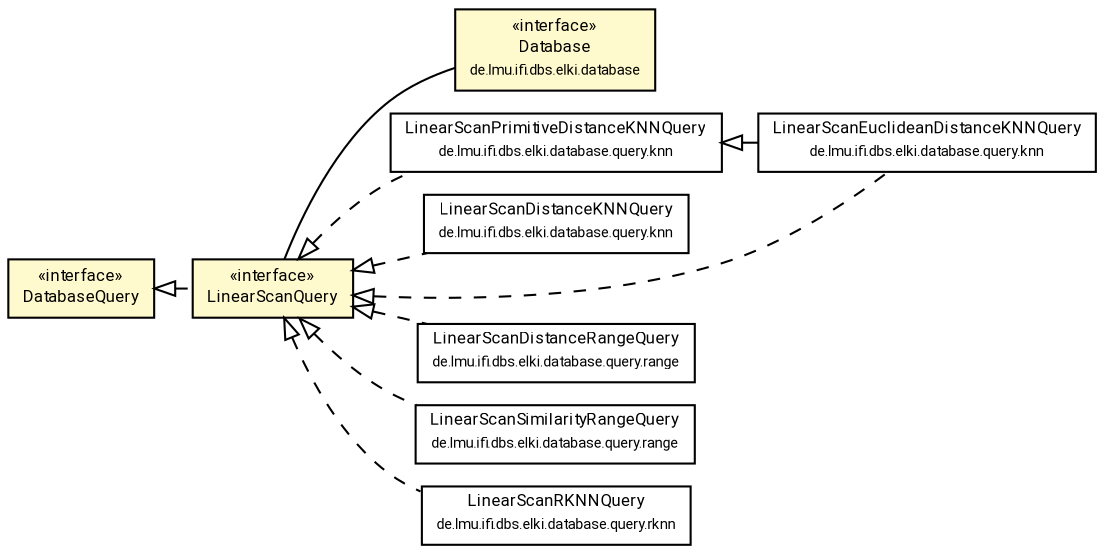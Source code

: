 #!/usr/local/bin/dot
#
# Class diagram 
# Generated by UMLGraph version R5_7_2-60-g0e99a6 (http://www.spinellis.gr/umlgraph/)
#

digraph G {
	graph [fontnames="svg"]
	edge [fontname="Roboto",fontsize=7,labelfontname="Roboto",labelfontsize=7,color="black"];
	node [fontname="Roboto",fontcolor="black",fontsize=8,shape=plaintext,margin=0,width=0,height=0];
	nodesep=0.15;
	ranksep=0.25;
	rankdir=LR;
	// de.lmu.ifi.dbs.elki.database.query.DatabaseQuery
	c6391836 [label=<<table title="de.lmu.ifi.dbs.elki.database.query.DatabaseQuery" border="0" cellborder="1" cellspacing="0" cellpadding="2" bgcolor="LemonChiffon" href="DatabaseQuery.html" target="_parent">
		<tr><td><table border="0" cellspacing="0" cellpadding="1">
		<tr><td align="center" balign="center"> &#171;interface&#187; </td></tr>
		<tr><td align="center" balign="center"> <font face="Roboto">DatabaseQuery</font> </td></tr>
		</table></td></tr>
		</table>>, URL="DatabaseQuery.html"];
	// de.lmu.ifi.dbs.elki.database.Database
	c6391850 [label=<<table title="de.lmu.ifi.dbs.elki.database.Database" border="0" cellborder="1" cellspacing="0" cellpadding="2" bgcolor="LemonChiffon" href="../Database.html" target="_parent">
		<tr><td><table border="0" cellspacing="0" cellpadding="1">
		<tr><td align="center" balign="center"> &#171;interface&#187; </td></tr>
		<tr><td align="center" balign="center"> <font face="Roboto">Database</font> </td></tr>
		<tr><td align="center" balign="center"> <font face="Roboto" point-size="7.0">de.lmu.ifi.dbs.elki.database</font> </td></tr>
		</table></td></tr>
		</table>>, URL="../Database.html"];
	// de.lmu.ifi.dbs.elki.database.query.knn.LinearScanPrimitiveDistanceKNNQuery<O>
	c6392901 [label=<<table title="de.lmu.ifi.dbs.elki.database.query.knn.LinearScanPrimitiveDistanceKNNQuery" border="0" cellborder="1" cellspacing="0" cellpadding="2" href="knn/LinearScanPrimitiveDistanceKNNQuery.html" target="_parent">
		<tr><td><table border="0" cellspacing="0" cellpadding="1">
		<tr><td align="center" balign="center"> <font face="Roboto">LinearScanPrimitiveDistanceKNNQuery</font> </td></tr>
		<tr><td align="center" balign="center"> <font face="Roboto" point-size="7.0">de.lmu.ifi.dbs.elki.database.query.knn</font> </td></tr>
		</table></td></tr>
		</table>>, URL="knn/LinearScanPrimitiveDistanceKNNQuery.html"];
	// de.lmu.ifi.dbs.elki.database.query.knn.LinearScanDistanceKNNQuery<O>
	c6392902 [label=<<table title="de.lmu.ifi.dbs.elki.database.query.knn.LinearScanDistanceKNNQuery" border="0" cellborder="1" cellspacing="0" cellpadding="2" href="knn/LinearScanDistanceKNNQuery.html" target="_parent">
		<tr><td><table border="0" cellspacing="0" cellpadding="1">
		<tr><td align="center" balign="center"> <font face="Roboto">LinearScanDistanceKNNQuery</font> </td></tr>
		<tr><td align="center" balign="center"> <font face="Roboto" point-size="7.0">de.lmu.ifi.dbs.elki.database.query.knn</font> </td></tr>
		</table></td></tr>
		</table>>, URL="knn/LinearScanDistanceKNNQuery.html"];
	// de.lmu.ifi.dbs.elki.database.query.knn.LinearScanEuclideanDistanceKNNQuery<O extends de.lmu.ifi.dbs.elki.data.NumberVector>
	c6392903 [label=<<table title="de.lmu.ifi.dbs.elki.database.query.knn.LinearScanEuclideanDistanceKNNQuery" border="0" cellborder="1" cellspacing="0" cellpadding="2" href="knn/LinearScanEuclideanDistanceKNNQuery.html" target="_parent">
		<tr><td><table border="0" cellspacing="0" cellpadding="1">
		<tr><td align="center" balign="center"> <font face="Roboto">LinearScanEuclideanDistanceKNNQuery</font> </td></tr>
		<tr><td align="center" balign="center"> <font face="Roboto" point-size="7.0">de.lmu.ifi.dbs.elki.database.query.knn</font> </td></tr>
		</table></td></tr>
		</table>>, URL="knn/LinearScanEuclideanDistanceKNNQuery.html"];
	// de.lmu.ifi.dbs.elki.database.query.LinearScanQuery
	c6392905 [label=<<table title="de.lmu.ifi.dbs.elki.database.query.LinearScanQuery" border="0" cellborder="1" cellspacing="0" cellpadding="2" bgcolor="lemonChiffon" href="LinearScanQuery.html" target="_parent">
		<tr><td><table border="0" cellspacing="0" cellpadding="1">
		<tr><td align="center" balign="center"> &#171;interface&#187; </td></tr>
		<tr><td align="center" balign="center"> <font face="Roboto">LinearScanQuery</font> </td></tr>
		</table></td></tr>
		</table>>, URL="LinearScanQuery.html"];
	// de.lmu.ifi.dbs.elki.database.query.range.LinearScanDistanceRangeQuery<O>
	c6392906 [label=<<table title="de.lmu.ifi.dbs.elki.database.query.range.LinearScanDistanceRangeQuery" border="0" cellborder="1" cellspacing="0" cellpadding="2" href="range/LinearScanDistanceRangeQuery.html" target="_parent">
		<tr><td><table border="0" cellspacing="0" cellpadding="1">
		<tr><td align="center" balign="center"> <font face="Roboto">LinearScanDistanceRangeQuery</font> </td></tr>
		<tr><td align="center" balign="center"> <font face="Roboto" point-size="7.0">de.lmu.ifi.dbs.elki.database.query.range</font> </td></tr>
		</table></td></tr>
		</table>>, URL="range/LinearScanDistanceRangeQuery.html"];
	// de.lmu.ifi.dbs.elki.database.query.range.LinearScanSimilarityRangeQuery<O>
	c6392909 [label=<<table title="de.lmu.ifi.dbs.elki.database.query.range.LinearScanSimilarityRangeQuery" border="0" cellborder="1" cellspacing="0" cellpadding="2" href="range/LinearScanSimilarityRangeQuery.html" target="_parent">
		<tr><td><table border="0" cellspacing="0" cellpadding="1">
		<tr><td align="center" balign="center"> <font face="Roboto">LinearScanSimilarityRangeQuery</font> </td></tr>
		<tr><td align="center" balign="center"> <font face="Roboto" point-size="7.0">de.lmu.ifi.dbs.elki.database.query.range</font> </td></tr>
		</table></td></tr>
		</table>>, URL="range/LinearScanSimilarityRangeQuery.html"];
	// de.lmu.ifi.dbs.elki.database.query.rknn.LinearScanRKNNQuery<O>
	c6392913 [label=<<table title="de.lmu.ifi.dbs.elki.database.query.rknn.LinearScanRKNNQuery" border="0" cellborder="1" cellspacing="0" cellpadding="2" href="rknn/LinearScanRKNNQuery.html" target="_parent">
		<tr><td><table border="0" cellspacing="0" cellpadding="1">
		<tr><td align="center" balign="center"> <font face="Roboto">LinearScanRKNNQuery</font> </td></tr>
		<tr><td align="center" balign="center"> <font face="Roboto" point-size="7.0">de.lmu.ifi.dbs.elki.database.query.rknn</font> </td></tr>
		</table></td></tr>
		</table>>, URL="rknn/LinearScanRKNNQuery.html"];
	// de.lmu.ifi.dbs.elki.database.query.knn.LinearScanPrimitiveDistanceKNNQuery<O> implements de.lmu.ifi.dbs.elki.database.query.LinearScanQuery
	c6392905 -> c6392901 [arrowtail=empty,style=dashed,dir=back,weight=9];
	// de.lmu.ifi.dbs.elki.database.query.knn.LinearScanDistanceKNNQuery<O> implements de.lmu.ifi.dbs.elki.database.query.LinearScanQuery
	c6392905 -> c6392902 [arrowtail=empty,style=dashed,dir=back,weight=9];
	// de.lmu.ifi.dbs.elki.database.query.knn.LinearScanEuclideanDistanceKNNQuery<O extends de.lmu.ifi.dbs.elki.data.NumberVector> extends de.lmu.ifi.dbs.elki.database.query.knn.LinearScanPrimitiveDistanceKNNQuery<O>
	c6392901 -> c6392903 [arrowtail=empty,dir=back,weight=10];
	// de.lmu.ifi.dbs.elki.database.query.knn.LinearScanEuclideanDistanceKNNQuery<O extends de.lmu.ifi.dbs.elki.data.NumberVector> implements de.lmu.ifi.dbs.elki.database.query.LinearScanQuery
	c6392905 -> c6392903 [arrowtail=empty,style=dashed,dir=back,weight=9];
	// de.lmu.ifi.dbs.elki.database.query.LinearScanQuery implements de.lmu.ifi.dbs.elki.database.query.DatabaseQuery
	c6391836 -> c6392905 [arrowtail=empty,style=dashed,dir=back,weight=9];
	// de.lmu.ifi.dbs.elki.database.query.LinearScanQuery assoc de.lmu.ifi.dbs.elki.database.Database
	c6392905 -> c6391850 [arrowhead=none,weight=2];
	// de.lmu.ifi.dbs.elki.database.query.range.LinearScanDistanceRangeQuery<O> implements de.lmu.ifi.dbs.elki.database.query.LinearScanQuery
	c6392905 -> c6392906 [arrowtail=empty,style=dashed,dir=back,weight=9];
	// de.lmu.ifi.dbs.elki.database.query.range.LinearScanSimilarityRangeQuery<O> implements de.lmu.ifi.dbs.elki.database.query.LinearScanQuery
	c6392905 -> c6392909 [arrowtail=empty,style=dashed,dir=back,weight=9];
	// de.lmu.ifi.dbs.elki.database.query.rknn.LinearScanRKNNQuery<O> implements de.lmu.ifi.dbs.elki.database.query.LinearScanQuery
	c6392905 -> c6392913 [arrowtail=empty,style=dashed,dir=back,weight=9];
}

